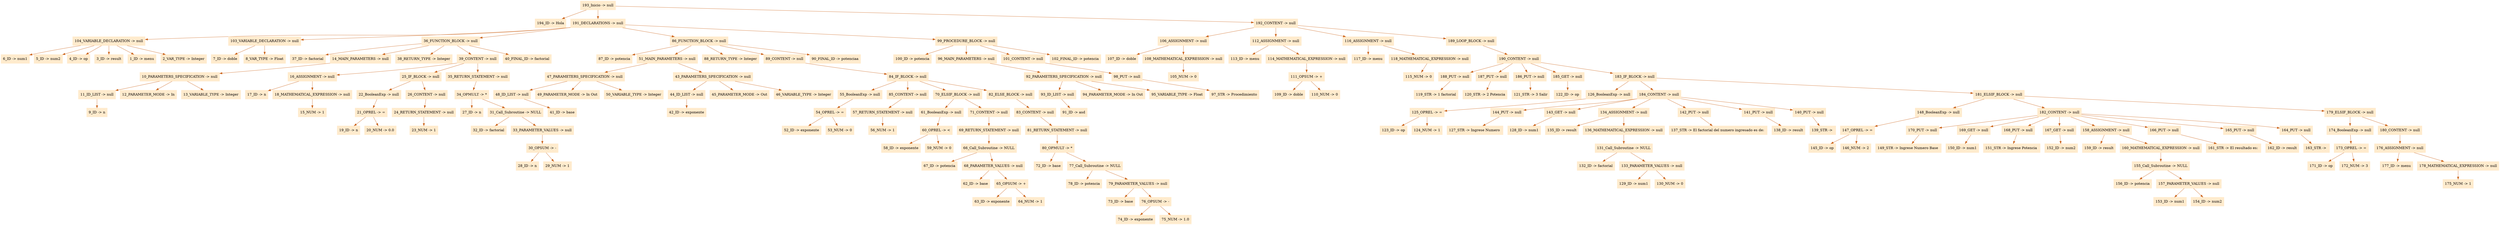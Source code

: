 digraph G {node[shape=box, style=filled, color=blanchedalmond]; edge[color=chocolate3];rankdir=UD 

"193_Inicio -> null"->"194_ID -> Hola"
"193_Inicio -> null"->"191_DECLARATIONS -> null"
"191_DECLARATIONS -> null"->"104_VARIABLE_DECLARATION -> null"
"104_VARIABLE_DECLARATION -> null"->"6_ID -> num1"
"104_VARIABLE_DECLARATION -> null"->"5_ID -> num2"
"104_VARIABLE_DECLARATION -> null"->"4_ID -> op"
"104_VARIABLE_DECLARATION -> null"->"3_ID -> result"
"104_VARIABLE_DECLARATION -> null"->"1_ID -> menu"
"104_VARIABLE_DECLARATION -> null"->"2_VAR_TYPE -> Integer"
"191_DECLARATIONS -> null"->"103_VARIABLE_DECLARATION -> null"
"103_VARIABLE_DECLARATION -> null"->"7_ID -> doble"
"103_VARIABLE_DECLARATION -> null"->"8_VAR_TYPE -> Float"
"191_DECLARATIONS -> null"->"36_FUNCTION_BLOCK -> null"
"36_FUNCTION_BLOCK -> null"->"37_ID -> factorial"
"36_FUNCTION_BLOCK -> null"->"14_MAIN_PARAMETERS -> null"
"14_MAIN_PARAMETERS -> null"->"10_PARAMETERS_SPECIFICATION -> null"
"10_PARAMETERS_SPECIFICATION -> null"->"11_ID_LIST -> null"
"11_ID_LIST -> null"->"9_ID -> n"
"10_PARAMETERS_SPECIFICATION -> null"->"12_PARAMETER_MODE -> In"
"10_PARAMETERS_SPECIFICATION -> null"->"13_VARIABLE_TYPE -> Integer"
"36_FUNCTION_BLOCK -> null"->"38_RETURN_TYPE -> Integer"
"36_FUNCTION_BLOCK -> null"->"39_CONTENT -> null"
"39_CONTENT -> null"->"16_ASSIGNMENT -> null"
"16_ASSIGNMENT -> null"->"17_ID -> n"
"16_ASSIGNMENT -> null"->"18_MATHEMATICAL_EXPRESSION -> null"
"18_MATHEMATICAL_EXPRESSION -> null"->"15_NUM -> 1"
"39_CONTENT -> null"->"25_IF_BLOCK -> null"
"25_IF_BLOCK -> null"->"22_BooleanExp -> null"
"22_BooleanExp -> null"->"21_OPREL -> ="
"21_OPREL -> ="->"19_ID -> n"
"21_OPREL -> ="->"20_NUM -> 0.0"
"25_IF_BLOCK -> null"->"26_CONTENT -> null"
"26_CONTENT -> null"->"24_RETURN_STATEMENT -> null"
"24_RETURN_STATEMENT -> null"->"23_NUM -> 1"
"39_CONTENT -> null"->"35_RETURN_STATEMENT -> null"
"35_RETURN_STATEMENT -> null"->"34_OPMULT -> *"
"34_OPMULT -> *"->"27_ID -> n"
"34_OPMULT -> *"->"31_Call_Subroutine -> NULL"
"31_Call_Subroutine -> NULL"->"32_ID -> factorial"
"31_Call_Subroutine -> NULL"->"33_PARAMETER_VALUES -> null"
"33_PARAMETER_VALUES -> null"->"30_OPSUM -> -"
"30_OPSUM -> -"->"28_ID -> n"
"30_OPSUM -> -"->"29_NUM -> 1"
"36_FUNCTION_BLOCK -> null"->"40_FINAL_ID -> factorial"
"191_DECLARATIONS -> null"->"86_FUNCTION_BLOCK -> null"
"86_FUNCTION_BLOCK -> null"->"87_ID -> potencia"
"86_FUNCTION_BLOCK -> null"->"51_MAIN_PARAMETERS -> null"
"51_MAIN_PARAMETERS -> null"->"47_PARAMETERS_SPECIFICATION -> null"
"47_PARAMETERS_SPECIFICATION -> null"->"48_ID_LIST -> null"
"48_ID_LIST -> null"->"41_ID -> base"
"47_PARAMETERS_SPECIFICATION -> null"->"49_PARAMETER_MODE -> In Out"
"47_PARAMETERS_SPECIFICATION -> null"->"50_VARIABLE_TYPE -> Integer"
"51_MAIN_PARAMETERS -> null"->"43_PARAMETERS_SPECIFICATION -> null"
"43_PARAMETERS_SPECIFICATION -> null"->"44_ID_LIST -> null"
"44_ID_LIST -> null"->"42_ID -> exponente"
"43_PARAMETERS_SPECIFICATION -> null"->"45_PARAMETER_MODE -> Out"
"43_PARAMETERS_SPECIFICATION -> null"->"46_VARIABLE_TYPE -> Integer"
"86_FUNCTION_BLOCK -> null"->"88_RETURN_TYPE -> Integer"
"86_FUNCTION_BLOCK -> null"->"89_CONTENT -> null"
"89_CONTENT -> null"->"84_IF_BLOCK -> null"
"84_IF_BLOCK -> null"->"55_BooleanExp -> null"
"55_BooleanExp -> null"->"54_OPREL -> ="
"54_OPREL -> ="->"52_ID -> exponente"
"54_OPREL -> ="->"53_NUM -> 0"
"84_IF_BLOCK -> null"->"85_CONTENT -> null"
"85_CONTENT -> null"->"57_RETURN_STATEMENT -> null"
"57_RETURN_STATEMENT -> null"->"56_NUM -> 1"
"84_IF_BLOCK -> null"->"70_ELSIF_BLOCK -> null"
"70_ELSIF_BLOCK -> null"->"61_BooleanExp -> null"
"61_BooleanExp -> null"->"60_OPREL -> <"
"60_OPREL -> <"->"58_ID -> exponente"
"60_OPREL -> <"->"59_NUM -> 0"
"70_ELSIF_BLOCK -> null"->"71_CONTENT -> null"
"71_CONTENT -> null"->"69_RETURN_STATEMENT -> null"
"69_RETURN_STATEMENT -> null"->"66_Call_Subroutine -> NULL"
"66_Call_Subroutine -> NULL"->"67_ID -> potencia"
"66_Call_Subroutine -> NULL"->"68_PARAMETER_VALUES -> null"
"68_PARAMETER_VALUES -> null"->"62_ID -> base"
"68_PARAMETER_VALUES -> null"->"65_OPSUM -> +"
"65_OPSUM -> +"->"63_ID -> exponente"
"65_OPSUM -> +"->"64_NUM -> 1"
"84_IF_BLOCK -> null"->"82_ELSE_BLOCK -> null"
"82_ELSE_BLOCK -> null"->"83_CONTENT -> null"
"83_CONTENT -> null"->"81_RETURN_STATEMENT -> null"
"81_RETURN_STATEMENT -> null"->"80_OPMULT -> *"
"80_OPMULT -> *"->"72_ID -> base"
"80_OPMULT -> *"->"77_Call_Subroutine -> NULL"
"77_Call_Subroutine -> NULL"->"78_ID -> potencia"
"77_Call_Subroutine -> NULL"->"79_PARAMETER_VALUES -> null"
"79_PARAMETER_VALUES -> null"->"73_ID -> base"
"79_PARAMETER_VALUES -> null"->"76_OPSUM -> -"
"76_OPSUM -> -"->"74_ID -> exponente"
"76_OPSUM -> -"->"75_NUM -> 1.0"
"86_FUNCTION_BLOCK -> null"->"90_FINAL_ID -> potenciaa"
"191_DECLARATIONS -> null"->"99_PROCEDURE_BLOCK -> null"
"99_PROCEDURE_BLOCK -> null"->"100_ID -> potencia"
"99_PROCEDURE_BLOCK -> null"->"96_MAIN_PARAMETERS -> null"
"96_MAIN_PARAMETERS -> null"->"92_PARAMETERS_SPECIFICATION -> null"
"92_PARAMETERS_SPECIFICATION -> null"->"93_ID_LIST -> null"
"93_ID_LIST -> null"->"91_ID -> asd"
"92_PARAMETERS_SPECIFICATION -> null"->"94_PARAMETER_MODE -> In Out"
"92_PARAMETERS_SPECIFICATION -> null"->"95_VARIABLE_TYPE -> Float"
"99_PROCEDURE_BLOCK -> null"->"101_CONTENT -> null"
"101_CONTENT -> null"->"98_PUT -> null"
"98_PUT -> null"->"97_STR -> Procedimiento"
"99_PROCEDURE_BLOCK -> null"->"102_FINAL_ID -> potencia"
"193_Inicio -> null"->"192_CONTENT -> null"
"192_CONTENT -> null"->"106_ASSIGNMENT -> null"
"106_ASSIGNMENT -> null"->"107_ID -> doble"
"106_ASSIGNMENT -> null"->"108_MATHEMATICAL_EXPRESSION -> null"
"108_MATHEMATICAL_EXPRESSION -> null"->"105_NUM -> 0"
"192_CONTENT -> null"->"112_ASSIGNMENT -> null"
"112_ASSIGNMENT -> null"->"113_ID -> menu"
"112_ASSIGNMENT -> null"->"114_MATHEMATICAL_EXPRESSION -> null"
"114_MATHEMATICAL_EXPRESSION -> null"->"111_OPSUM -> +"
"111_OPSUM -> +"->"109_ID -> doble"
"111_OPSUM -> +"->"110_NUM -> 0"
"192_CONTENT -> null"->"116_ASSIGNMENT -> null"
"116_ASSIGNMENT -> null"->"117_ID -> menu"
"116_ASSIGNMENT -> null"->"118_MATHEMATICAL_EXPRESSION -> null"
"118_MATHEMATICAL_EXPRESSION -> null"->"115_NUM -> 0"
"192_CONTENT -> null"->"189_LOOP_BLOCK -> null"
"189_LOOP_BLOCK -> null"->"190_CONTENT -> null"
"190_CONTENT -> null"->"188_PUT -> null"
"188_PUT -> null"->"119_STR -> 1 factorial\n"
"190_CONTENT -> null"->"187_PUT -> null"
"187_PUT -> null"->"120_STR -> 2 Potencia\n"
"190_CONTENT -> null"->"186_PUT -> null"
"186_PUT -> null"->"121_STR -> 3 Salir\n"
"190_CONTENT -> null"->"185_GET -> null"
"185_GET -> null"->"122_ID -> op"
"190_CONTENT -> null"->"183_IF_BLOCK -> null"
"183_IF_BLOCK -> null"->"126_BooleanExp -> null"
"126_BooleanExp -> null"->"125_OPREL -> ="
"125_OPREL -> ="->"123_ID -> op"
"125_OPREL -> ="->"124_NUM -> 1"
"183_IF_BLOCK -> null"->"184_CONTENT -> null"
"184_CONTENT -> null"->"144_PUT -> null"
"144_PUT -> null"->"127_STR -> Ingrese Numero "
"184_CONTENT -> null"->"143_GET -> null"
"143_GET -> null"->"128_ID -> num1"
"184_CONTENT -> null"->"134_ASSIGNMENT -> null"
"134_ASSIGNMENT -> null"->"135_ID -> result"
"134_ASSIGNMENT -> null"->"136_MATHEMATICAL_EXPRESSION -> null"
"136_MATHEMATICAL_EXPRESSION -> null"->"131_Call_Subroutine -> NULL"
"131_Call_Subroutine -> NULL"->"132_ID -> factorial"
"131_Call_Subroutine -> NULL"->"133_PARAMETER_VALUES -> null"
"133_PARAMETER_VALUES -> null"->"129_ID -> num1"
"133_PARAMETER_VALUES -> null"->"130_NUM -> 0"
"184_CONTENT -> null"->"142_PUT -> null"
"142_PUT -> null"->"137_STR -> El factorial del numero ingresado es de: "
"184_CONTENT -> null"->"141_PUT -> null"
"141_PUT -> null"->"138_ID -> result"
"184_CONTENT -> null"->"140_PUT -> null"
"140_PUT -> null"->"139_STR -> \n"
"183_IF_BLOCK -> null"->"181_ELSIF_BLOCK -> null"
"181_ELSIF_BLOCK -> null"->"148_BooleanExp -> null"
"148_BooleanExp -> null"->"147_OPREL -> ="
"147_OPREL -> ="->"145_ID -> op"
"147_OPREL -> ="->"146_NUM -> 2"
"181_ELSIF_BLOCK -> null"->"182_CONTENT -> null"
"182_CONTENT -> null"->"170_PUT -> null"
"170_PUT -> null"->"149_STR -> Ingrese Numero Base "
"182_CONTENT -> null"->"169_GET -> null"
"169_GET -> null"->"150_ID -> num1"
"182_CONTENT -> null"->"168_PUT -> null"
"168_PUT -> null"->"151_STR -> Ingrese Potencia "
"182_CONTENT -> null"->"167_GET -> null"
"167_GET -> null"->"152_ID -> num2"
"182_CONTENT -> null"->"158_ASSIGNMENT -> null"
"158_ASSIGNMENT -> null"->"159_ID -> result"
"158_ASSIGNMENT -> null"->"160_MATHEMATICAL_EXPRESSION -> null"
"160_MATHEMATICAL_EXPRESSION -> null"->"155_Call_Subroutine -> NULL"
"155_Call_Subroutine -> NULL"->"156_ID -> potencia"
"155_Call_Subroutine -> NULL"->"157_PARAMETER_VALUES -> null"
"157_PARAMETER_VALUES -> null"->"153_ID -> num1"
"157_PARAMETER_VALUES -> null"->"154_ID -> num2"
"182_CONTENT -> null"->"166_PUT -> null"
"166_PUT -> null"->"161_STR -> El resultado es: "
"182_CONTENT -> null"->"165_PUT -> null"
"165_PUT -> null"->"162_ID -> result"
"182_CONTENT -> null"->"164_PUT -> null"
"164_PUT -> null"->"163_STR -> \n"
"181_ELSIF_BLOCK -> null"->"179_ELSIF_BLOCK -> null"
"179_ELSIF_BLOCK -> null"->"174_BooleanExp -> null"
"174_BooleanExp -> null"->"173_OPREL -> ="
"173_OPREL -> ="->"171_ID -> op"
"173_OPREL -> ="->"172_NUM -> 3"
"179_ELSIF_BLOCK -> null"->"180_CONTENT -> null"
"180_CONTENT -> null"->"176_ASSIGNMENT -> null"
"176_ASSIGNMENT -> null"->"177_ID -> menu"
"176_ASSIGNMENT -> null"->"178_MATHEMATICAL_EXPRESSION -> null"
"178_MATHEMATICAL_EXPRESSION -> null"->"175_NUM -> 1"


}
